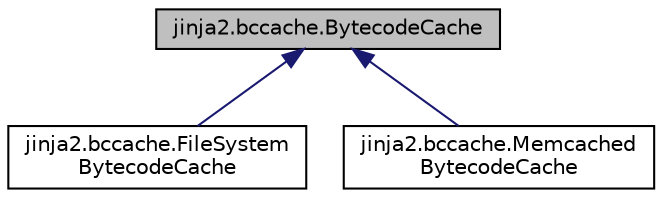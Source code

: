 digraph "jinja2.bccache.BytecodeCache"
{
 // LATEX_PDF_SIZE
  edge [fontname="Helvetica",fontsize="10",labelfontname="Helvetica",labelfontsize="10"];
  node [fontname="Helvetica",fontsize="10",shape=record];
  Node1 [label="jinja2.bccache.BytecodeCache",height=0.2,width=0.4,color="black", fillcolor="grey75", style="filled", fontcolor="black",tooltip=" "];
  Node1 -> Node2 [dir="back",color="midnightblue",fontsize="10",style="solid",fontname="Helvetica"];
  Node2 [label="jinja2.bccache.FileSystem\lBytecodeCache",height=0.2,width=0.4,color="black", fillcolor="white", style="filled",URL="$classjinja2_1_1bccache_1_1FileSystemBytecodeCache.html",tooltip=" "];
  Node1 -> Node3 [dir="back",color="midnightblue",fontsize="10",style="solid",fontname="Helvetica"];
  Node3 [label="jinja2.bccache.Memcached\lBytecodeCache",height=0.2,width=0.4,color="black", fillcolor="white", style="filled",URL="$classjinja2_1_1bccache_1_1MemcachedBytecodeCache.html",tooltip=" "];
}
